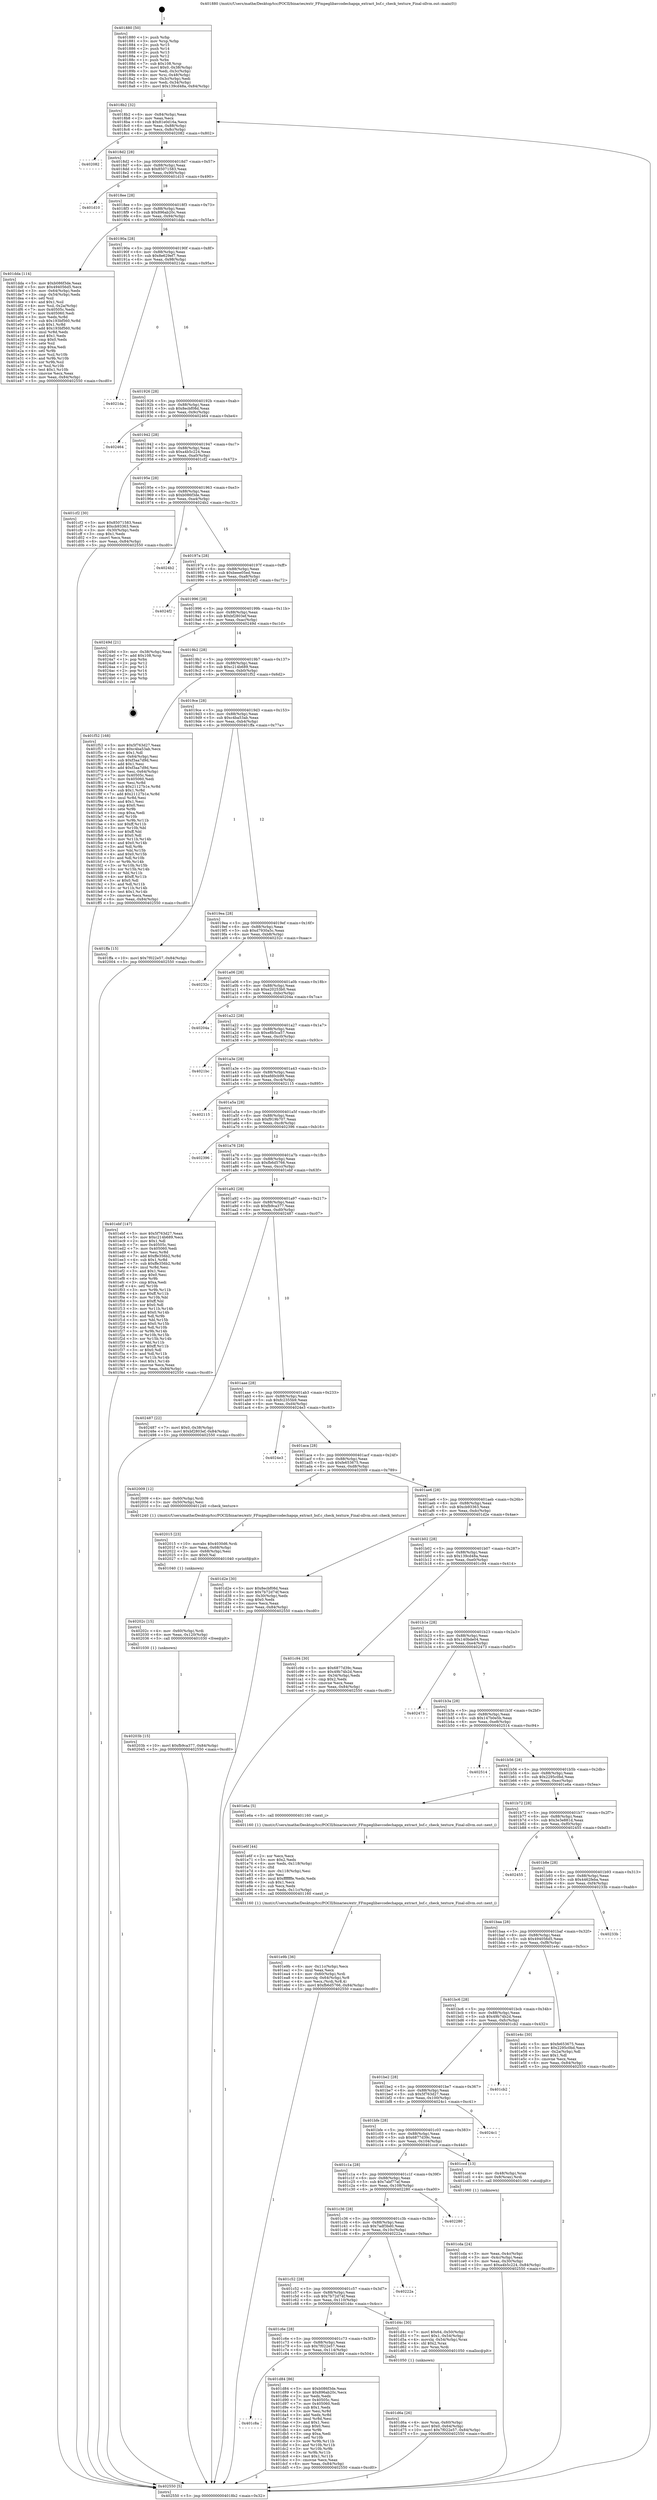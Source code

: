 digraph "0x401880" {
  label = "0x401880 (/mnt/c/Users/mathe/Desktop/tcc/POCII/binaries/extr_FFmpeglibavcodechapqa_extract_bsf.c_check_texture_Final-ollvm.out::main(0))"
  labelloc = "t"
  node[shape=record]

  Entry [label="",width=0.3,height=0.3,shape=circle,fillcolor=black,style=filled]
  "0x4018b2" [label="{
     0x4018b2 [32]\l
     | [instrs]\l
     &nbsp;&nbsp;0x4018b2 \<+6\>: mov -0x84(%rbp),%eax\l
     &nbsp;&nbsp;0x4018b8 \<+2\>: mov %eax,%ecx\l
     &nbsp;&nbsp;0x4018ba \<+6\>: sub $0x81e0d16a,%ecx\l
     &nbsp;&nbsp;0x4018c0 \<+6\>: mov %eax,-0x88(%rbp)\l
     &nbsp;&nbsp;0x4018c6 \<+6\>: mov %ecx,-0x8c(%rbp)\l
     &nbsp;&nbsp;0x4018cc \<+6\>: je 0000000000402082 \<main+0x802\>\l
  }"]
  "0x402082" [label="{
     0x402082\l
  }", style=dashed]
  "0x4018d2" [label="{
     0x4018d2 [28]\l
     | [instrs]\l
     &nbsp;&nbsp;0x4018d2 \<+5\>: jmp 00000000004018d7 \<main+0x57\>\l
     &nbsp;&nbsp;0x4018d7 \<+6\>: mov -0x88(%rbp),%eax\l
     &nbsp;&nbsp;0x4018dd \<+5\>: sub $0x85071583,%eax\l
     &nbsp;&nbsp;0x4018e2 \<+6\>: mov %eax,-0x90(%rbp)\l
     &nbsp;&nbsp;0x4018e8 \<+6\>: je 0000000000401d10 \<main+0x490\>\l
  }"]
  Exit [label="",width=0.3,height=0.3,shape=circle,fillcolor=black,style=filled,peripheries=2]
  "0x401d10" [label="{
     0x401d10\l
  }", style=dashed]
  "0x4018ee" [label="{
     0x4018ee [28]\l
     | [instrs]\l
     &nbsp;&nbsp;0x4018ee \<+5\>: jmp 00000000004018f3 \<main+0x73\>\l
     &nbsp;&nbsp;0x4018f3 \<+6\>: mov -0x88(%rbp),%eax\l
     &nbsp;&nbsp;0x4018f9 \<+5\>: sub $0x896ab20c,%eax\l
     &nbsp;&nbsp;0x4018fe \<+6\>: mov %eax,-0x94(%rbp)\l
     &nbsp;&nbsp;0x401904 \<+6\>: je 0000000000401dda \<main+0x55a\>\l
  }"]
  "0x40203b" [label="{
     0x40203b [15]\l
     | [instrs]\l
     &nbsp;&nbsp;0x40203b \<+10\>: movl $0xfb9ca377,-0x84(%rbp)\l
     &nbsp;&nbsp;0x402045 \<+5\>: jmp 0000000000402550 \<main+0xcd0\>\l
  }"]
  "0x401dda" [label="{
     0x401dda [114]\l
     | [instrs]\l
     &nbsp;&nbsp;0x401dda \<+5\>: mov $0xb086f3de,%eax\l
     &nbsp;&nbsp;0x401ddf \<+5\>: mov $0x494056d5,%ecx\l
     &nbsp;&nbsp;0x401de4 \<+3\>: mov -0x64(%rbp),%edx\l
     &nbsp;&nbsp;0x401de7 \<+3\>: cmp -0x54(%rbp),%edx\l
     &nbsp;&nbsp;0x401dea \<+4\>: setl %sil\l
     &nbsp;&nbsp;0x401dee \<+4\>: and $0x1,%sil\l
     &nbsp;&nbsp;0x401df2 \<+4\>: mov %sil,-0x2a(%rbp)\l
     &nbsp;&nbsp;0x401df6 \<+7\>: mov 0x40505c,%edx\l
     &nbsp;&nbsp;0x401dfd \<+7\>: mov 0x405060,%edi\l
     &nbsp;&nbsp;0x401e04 \<+3\>: mov %edx,%r8d\l
     &nbsp;&nbsp;0x401e07 \<+7\>: sub $0x193bf560,%r8d\l
     &nbsp;&nbsp;0x401e0e \<+4\>: sub $0x1,%r8d\l
     &nbsp;&nbsp;0x401e12 \<+7\>: add $0x193bf560,%r8d\l
     &nbsp;&nbsp;0x401e19 \<+4\>: imul %r8d,%edx\l
     &nbsp;&nbsp;0x401e1d \<+3\>: and $0x1,%edx\l
     &nbsp;&nbsp;0x401e20 \<+3\>: cmp $0x0,%edx\l
     &nbsp;&nbsp;0x401e23 \<+4\>: sete %sil\l
     &nbsp;&nbsp;0x401e27 \<+3\>: cmp $0xa,%edi\l
     &nbsp;&nbsp;0x401e2a \<+4\>: setl %r9b\l
     &nbsp;&nbsp;0x401e2e \<+3\>: mov %sil,%r10b\l
     &nbsp;&nbsp;0x401e31 \<+3\>: and %r9b,%r10b\l
     &nbsp;&nbsp;0x401e34 \<+3\>: xor %r9b,%sil\l
     &nbsp;&nbsp;0x401e37 \<+3\>: or %sil,%r10b\l
     &nbsp;&nbsp;0x401e3a \<+4\>: test $0x1,%r10b\l
     &nbsp;&nbsp;0x401e3e \<+3\>: cmovne %ecx,%eax\l
     &nbsp;&nbsp;0x401e41 \<+6\>: mov %eax,-0x84(%rbp)\l
     &nbsp;&nbsp;0x401e47 \<+5\>: jmp 0000000000402550 \<main+0xcd0\>\l
  }"]
  "0x40190a" [label="{
     0x40190a [28]\l
     | [instrs]\l
     &nbsp;&nbsp;0x40190a \<+5\>: jmp 000000000040190f \<main+0x8f\>\l
     &nbsp;&nbsp;0x40190f \<+6\>: mov -0x88(%rbp),%eax\l
     &nbsp;&nbsp;0x401915 \<+5\>: sub $0x8e629ef7,%eax\l
     &nbsp;&nbsp;0x40191a \<+6\>: mov %eax,-0x98(%rbp)\l
     &nbsp;&nbsp;0x401920 \<+6\>: je 00000000004021da \<main+0x95a\>\l
  }"]
  "0x40202c" [label="{
     0x40202c [15]\l
     | [instrs]\l
     &nbsp;&nbsp;0x40202c \<+4\>: mov -0x60(%rbp),%rdi\l
     &nbsp;&nbsp;0x402030 \<+6\>: mov %eax,-0x120(%rbp)\l
     &nbsp;&nbsp;0x402036 \<+5\>: call 0000000000401030 \<free@plt\>\l
     | [calls]\l
     &nbsp;&nbsp;0x401030 \{1\} (unknown)\l
  }"]
  "0x4021da" [label="{
     0x4021da\l
  }", style=dashed]
  "0x401926" [label="{
     0x401926 [28]\l
     | [instrs]\l
     &nbsp;&nbsp;0x401926 \<+5\>: jmp 000000000040192b \<main+0xab\>\l
     &nbsp;&nbsp;0x40192b \<+6\>: mov -0x88(%rbp),%eax\l
     &nbsp;&nbsp;0x401931 \<+5\>: sub $0x8ecbf08d,%eax\l
     &nbsp;&nbsp;0x401936 \<+6\>: mov %eax,-0x9c(%rbp)\l
     &nbsp;&nbsp;0x40193c \<+6\>: je 0000000000402464 \<main+0xbe4\>\l
  }"]
  "0x402015" [label="{
     0x402015 [23]\l
     | [instrs]\l
     &nbsp;&nbsp;0x402015 \<+10\>: movabs $0x4030d6,%rdi\l
     &nbsp;&nbsp;0x40201f \<+3\>: mov %eax,-0x68(%rbp)\l
     &nbsp;&nbsp;0x402022 \<+3\>: mov -0x68(%rbp),%esi\l
     &nbsp;&nbsp;0x402025 \<+2\>: mov $0x0,%al\l
     &nbsp;&nbsp;0x402027 \<+5\>: call 0000000000401040 \<printf@plt\>\l
     | [calls]\l
     &nbsp;&nbsp;0x401040 \{1\} (unknown)\l
  }"]
  "0x402464" [label="{
     0x402464\l
  }", style=dashed]
  "0x401942" [label="{
     0x401942 [28]\l
     | [instrs]\l
     &nbsp;&nbsp;0x401942 \<+5\>: jmp 0000000000401947 \<main+0xc7\>\l
     &nbsp;&nbsp;0x401947 \<+6\>: mov -0x88(%rbp),%eax\l
     &nbsp;&nbsp;0x40194d \<+5\>: sub $0xa4b5c224,%eax\l
     &nbsp;&nbsp;0x401952 \<+6\>: mov %eax,-0xa0(%rbp)\l
     &nbsp;&nbsp;0x401958 \<+6\>: je 0000000000401cf2 \<main+0x472\>\l
  }"]
  "0x401e9b" [label="{
     0x401e9b [36]\l
     | [instrs]\l
     &nbsp;&nbsp;0x401e9b \<+6\>: mov -0x11c(%rbp),%ecx\l
     &nbsp;&nbsp;0x401ea1 \<+3\>: imul %eax,%ecx\l
     &nbsp;&nbsp;0x401ea4 \<+4\>: mov -0x60(%rbp),%rdi\l
     &nbsp;&nbsp;0x401ea8 \<+4\>: movslq -0x64(%rbp),%r8\l
     &nbsp;&nbsp;0x401eac \<+4\>: mov %ecx,(%rdi,%r8,4)\l
     &nbsp;&nbsp;0x401eb0 \<+10\>: movl $0xfb6d5766,-0x84(%rbp)\l
     &nbsp;&nbsp;0x401eba \<+5\>: jmp 0000000000402550 \<main+0xcd0\>\l
  }"]
  "0x401cf2" [label="{
     0x401cf2 [30]\l
     | [instrs]\l
     &nbsp;&nbsp;0x401cf2 \<+5\>: mov $0x85071583,%eax\l
     &nbsp;&nbsp;0x401cf7 \<+5\>: mov $0xcb93363,%ecx\l
     &nbsp;&nbsp;0x401cfc \<+3\>: mov -0x30(%rbp),%edx\l
     &nbsp;&nbsp;0x401cff \<+3\>: cmp $0x1,%edx\l
     &nbsp;&nbsp;0x401d02 \<+3\>: cmovl %ecx,%eax\l
     &nbsp;&nbsp;0x401d05 \<+6\>: mov %eax,-0x84(%rbp)\l
     &nbsp;&nbsp;0x401d0b \<+5\>: jmp 0000000000402550 \<main+0xcd0\>\l
  }"]
  "0x40195e" [label="{
     0x40195e [28]\l
     | [instrs]\l
     &nbsp;&nbsp;0x40195e \<+5\>: jmp 0000000000401963 \<main+0xe3\>\l
     &nbsp;&nbsp;0x401963 \<+6\>: mov -0x88(%rbp),%eax\l
     &nbsp;&nbsp;0x401969 \<+5\>: sub $0xb086f3de,%eax\l
     &nbsp;&nbsp;0x40196e \<+6\>: mov %eax,-0xa4(%rbp)\l
     &nbsp;&nbsp;0x401974 \<+6\>: je 00000000004024b2 \<main+0xc32\>\l
  }"]
  "0x401e6f" [label="{
     0x401e6f [44]\l
     | [instrs]\l
     &nbsp;&nbsp;0x401e6f \<+2\>: xor %ecx,%ecx\l
     &nbsp;&nbsp;0x401e71 \<+5\>: mov $0x2,%edx\l
     &nbsp;&nbsp;0x401e76 \<+6\>: mov %edx,-0x118(%rbp)\l
     &nbsp;&nbsp;0x401e7c \<+1\>: cltd\l
     &nbsp;&nbsp;0x401e7d \<+6\>: mov -0x118(%rbp),%esi\l
     &nbsp;&nbsp;0x401e83 \<+2\>: idiv %esi\l
     &nbsp;&nbsp;0x401e85 \<+6\>: imul $0xfffffffe,%edx,%edx\l
     &nbsp;&nbsp;0x401e8b \<+3\>: sub $0x1,%ecx\l
     &nbsp;&nbsp;0x401e8e \<+2\>: sub %ecx,%edx\l
     &nbsp;&nbsp;0x401e90 \<+6\>: mov %edx,-0x11c(%rbp)\l
     &nbsp;&nbsp;0x401e96 \<+5\>: call 0000000000401160 \<next_i\>\l
     | [calls]\l
     &nbsp;&nbsp;0x401160 \{1\} (/mnt/c/Users/mathe/Desktop/tcc/POCII/binaries/extr_FFmpeglibavcodechapqa_extract_bsf.c_check_texture_Final-ollvm.out::next_i)\l
  }"]
  "0x4024b2" [label="{
     0x4024b2\l
  }", style=dashed]
  "0x40197a" [label="{
     0x40197a [28]\l
     | [instrs]\l
     &nbsp;&nbsp;0x40197a \<+5\>: jmp 000000000040197f \<main+0xff\>\l
     &nbsp;&nbsp;0x40197f \<+6\>: mov -0x88(%rbp),%eax\l
     &nbsp;&nbsp;0x401985 \<+5\>: sub $0xbeee05ed,%eax\l
     &nbsp;&nbsp;0x40198a \<+6\>: mov %eax,-0xa8(%rbp)\l
     &nbsp;&nbsp;0x401990 \<+6\>: je 00000000004024f2 \<main+0xc72\>\l
  }"]
  "0x401c8a" [label="{
     0x401c8a\l
  }", style=dashed]
  "0x4024f2" [label="{
     0x4024f2\l
  }", style=dashed]
  "0x401996" [label="{
     0x401996 [28]\l
     | [instrs]\l
     &nbsp;&nbsp;0x401996 \<+5\>: jmp 000000000040199b \<main+0x11b\>\l
     &nbsp;&nbsp;0x40199b \<+6\>: mov -0x88(%rbp),%eax\l
     &nbsp;&nbsp;0x4019a1 \<+5\>: sub $0xbf2803ef,%eax\l
     &nbsp;&nbsp;0x4019a6 \<+6\>: mov %eax,-0xac(%rbp)\l
     &nbsp;&nbsp;0x4019ac \<+6\>: je 000000000040249d \<main+0xc1d\>\l
  }"]
  "0x401d84" [label="{
     0x401d84 [86]\l
     | [instrs]\l
     &nbsp;&nbsp;0x401d84 \<+5\>: mov $0xb086f3de,%eax\l
     &nbsp;&nbsp;0x401d89 \<+5\>: mov $0x896ab20c,%ecx\l
     &nbsp;&nbsp;0x401d8e \<+2\>: xor %edx,%edx\l
     &nbsp;&nbsp;0x401d90 \<+7\>: mov 0x40505c,%esi\l
     &nbsp;&nbsp;0x401d97 \<+7\>: mov 0x405060,%edi\l
     &nbsp;&nbsp;0x401d9e \<+3\>: sub $0x1,%edx\l
     &nbsp;&nbsp;0x401da1 \<+3\>: mov %esi,%r8d\l
     &nbsp;&nbsp;0x401da4 \<+3\>: add %edx,%r8d\l
     &nbsp;&nbsp;0x401da7 \<+4\>: imul %r8d,%esi\l
     &nbsp;&nbsp;0x401dab \<+3\>: and $0x1,%esi\l
     &nbsp;&nbsp;0x401dae \<+3\>: cmp $0x0,%esi\l
     &nbsp;&nbsp;0x401db1 \<+4\>: sete %r9b\l
     &nbsp;&nbsp;0x401db5 \<+3\>: cmp $0xa,%edi\l
     &nbsp;&nbsp;0x401db8 \<+4\>: setl %r10b\l
     &nbsp;&nbsp;0x401dbc \<+3\>: mov %r9b,%r11b\l
     &nbsp;&nbsp;0x401dbf \<+3\>: and %r10b,%r11b\l
     &nbsp;&nbsp;0x401dc2 \<+3\>: xor %r10b,%r9b\l
     &nbsp;&nbsp;0x401dc5 \<+3\>: or %r9b,%r11b\l
     &nbsp;&nbsp;0x401dc8 \<+4\>: test $0x1,%r11b\l
     &nbsp;&nbsp;0x401dcc \<+3\>: cmovne %ecx,%eax\l
     &nbsp;&nbsp;0x401dcf \<+6\>: mov %eax,-0x84(%rbp)\l
     &nbsp;&nbsp;0x401dd5 \<+5\>: jmp 0000000000402550 \<main+0xcd0\>\l
  }"]
  "0x40249d" [label="{
     0x40249d [21]\l
     | [instrs]\l
     &nbsp;&nbsp;0x40249d \<+3\>: mov -0x38(%rbp),%eax\l
     &nbsp;&nbsp;0x4024a0 \<+7\>: add $0x108,%rsp\l
     &nbsp;&nbsp;0x4024a7 \<+1\>: pop %rbx\l
     &nbsp;&nbsp;0x4024a8 \<+2\>: pop %r12\l
     &nbsp;&nbsp;0x4024aa \<+2\>: pop %r13\l
     &nbsp;&nbsp;0x4024ac \<+2\>: pop %r14\l
     &nbsp;&nbsp;0x4024ae \<+2\>: pop %r15\l
     &nbsp;&nbsp;0x4024b0 \<+1\>: pop %rbp\l
     &nbsp;&nbsp;0x4024b1 \<+1\>: ret\l
  }"]
  "0x4019b2" [label="{
     0x4019b2 [28]\l
     | [instrs]\l
     &nbsp;&nbsp;0x4019b2 \<+5\>: jmp 00000000004019b7 \<main+0x137\>\l
     &nbsp;&nbsp;0x4019b7 \<+6\>: mov -0x88(%rbp),%eax\l
     &nbsp;&nbsp;0x4019bd \<+5\>: sub $0xc214b689,%eax\l
     &nbsp;&nbsp;0x4019c2 \<+6\>: mov %eax,-0xb0(%rbp)\l
     &nbsp;&nbsp;0x4019c8 \<+6\>: je 0000000000401f52 \<main+0x6d2\>\l
  }"]
  "0x401d6a" [label="{
     0x401d6a [26]\l
     | [instrs]\l
     &nbsp;&nbsp;0x401d6a \<+4\>: mov %rax,-0x60(%rbp)\l
     &nbsp;&nbsp;0x401d6e \<+7\>: movl $0x0,-0x64(%rbp)\l
     &nbsp;&nbsp;0x401d75 \<+10\>: movl $0x7f022e57,-0x84(%rbp)\l
     &nbsp;&nbsp;0x401d7f \<+5\>: jmp 0000000000402550 \<main+0xcd0\>\l
  }"]
  "0x401f52" [label="{
     0x401f52 [168]\l
     | [instrs]\l
     &nbsp;&nbsp;0x401f52 \<+5\>: mov $0x5f763d27,%eax\l
     &nbsp;&nbsp;0x401f57 \<+5\>: mov $0xc4ba53ab,%ecx\l
     &nbsp;&nbsp;0x401f5c \<+2\>: mov $0x1,%dl\l
     &nbsp;&nbsp;0x401f5e \<+3\>: mov -0x64(%rbp),%esi\l
     &nbsp;&nbsp;0x401f61 \<+6\>: sub $0xf3aa7d9d,%esi\l
     &nbsp;&nbsp;0x401f67 \<+3\>: add $0x1,%esi\l
     &nbsp;&nbsp;0x401f6a \<+6\>: add $0xf3aa7d9d,%esi\l
     &nbsp;&nbsp;0x401f70 \<+3\>: mov %esi,-0x64(%rbp)\l
     &nbsp;&nbsp;0x401f73 \<+7\>: mov 0x40505c,%esi\l
     &nbsp;&nbsp;0x401f7a \<+7\>: mov 0x405060,%edi\l
     &nbsp;&nbsp;0x401f81 \<+3\>: mov %esi,%r8d\l
     &nbsp;&nbsp;0x401f84 \<+7\>: sub $0x21127b1e,%r8d\l
     &nbsp;&nbsp;0x401f8b \<+4\>: sub $0x1,%r8d\l
     &nbsp;&nbsp;0x401f8f \<+7\>: add $0x21127b1e,%r8d\l
     &nbsp;&nbsp;0x401f96 \<+4\>: imul %r8d,%esi\l
     &nbsp;&nbsp;0x401f9a \<+3\>: and $0x1,%esi\l
     &nbsp;&nbsp;0x401f9d \<+3\>: cmp $0x0,%esi\l
     &nbsp;&nbsp;0x401fa0 \<+4\>: sete %r9b\l
     &nbsp;&nbsp;0x401fa4 \<+3\>: cmp $0xa,%edi\l
     &nbsp;&nbsp;0x401fa7 \<+4\>: setl %r10b\l
     &nbsp;&nbsp;0x401fab \<+3\>: mov %r9b,%r11b\l
     &nbsp;&nbsp;0x401fae \<+4\>: xor $0xff,%r11b\l
     &nbsp;&nbsp;0x401fb2 \<+3\>: mov %r10b,%bl\l
     &nbsp;&nbsp;0x401fb5 \<+3\>: xor $0xff,%bl\l
     &nbsp;&nbsp;0x401fb8 \<+3\>: xor $0x0,%dl\l
     &nbsp;&nbsp;0x401fbb \<+3\>: mov %r11b,%r14b\l
     &nbsp;&nbsp;0x401fbe \<+4\>: and $0x0,%r14b\l
     &nbsp;&nbsp;0x401fc2 \<+3\>: and %dl,%r9b\l
     &nbsp;&nbsp;0x401fc5 \<+3\>: mov %bl,%r15b\l
     &nbsp;&nbsp;0x401fc8 \<+4\>: and $0x0,%r15b\l
     &nbsp;&nbsp;0x401fcc \<+3\>: and %dl,%r10b\l
     &nbsp;&nbsp;0x401fcf \<+3\>: or %r9b,%r14b\l
     &nbsp;&nbsp;0x401fd2 \<+3\>: or %r10b,%r15b\l
     &nbsp;&nbsp;0x401fd5 \<+3\>: xor %r15b,%r14b\l
     &nbsp;&nbsp;0x401fd8 \<+3\>: or %bl,%r11b\l
     &nbsp;&nbsp;0x401fdb \<+4\>: xor $0xff,%r11b\l
     &nbsp;&nbsp;0x401fdf \<+3\>: or $0x0,%dl\l
     &nbsp;&nbsp;0x401fe2 \<+3\>: and %dl,%r11b\l
     &nbsp;&nbsp;0x401fe5 \<+3\>: or %r11b,%r14b\l
     &nbsp;&nbsp;0x401fe8 \<+4\>: test $0x1,%r14b\l
     &nbsp;&nbsp;0x401fec \<+3\>: cmovne %ecx,%eax\l
     &nbsp;&nbsp;0x401fef \<+6\>: mov %eax,-0x84(%rbp)\l
     &nbsp;&nbsp;0x401ff5 \<+5\>: jmp 0000000000402550 \<main+0xcd0\>\l
  }"]
  "0x4019ce" [label="{
     0x4019ce [28]\l
     | [instrs]\l
     &nbsp;&nbsp;0x4019ce \<+5\>: jmp 00000000004019d3 \<main+0x153\>\l
     &nbsp;&nbsp;0x4019d3 \<+6\>: mov -0x88(%rbp),%eax\l
     &nbsp;&nbsp;0x4019d9 \<+5\>: sub $0xc4ba53ab,%eax\l
     &nbsp;&nbsp;0x4019de \<+6\>: mov %eax,-0xb4(%rbp)\l
     &nbsp;&nbsp;0x4019e4 \<+6\>: je 0000000000401ffa \<main+0x77a\>\l
  }"]
  "0x401c6e" [label="{
     0x401c6e [28]\l
     | [instrs]\l
     &nbsp;&nbsp;0x401c6e \<+5\>: jmp 0000000000401c73 \<main+0x3f3\>\l
     &nbsp;&nbsp;0x401c73 \<+6\>: mov -0x88(%rbp),%eax\l
     &nbsp;&nbsp;0x401c79 \<+5\>: sub $0x7f022e57,%eax\l
     &nbsp;&nbsp;0x401c7e \<+6\>: mov %eax,-0x114(%rbp)\l
     &nbsp;&nbsp;0x401c84 \<+6\>: je 0000000000401d84 \<main+0x504\>\l
  }"]
  "0x401ffa" [label="{
     0x401ffa [15]\l
     | [instrs]\l
     &nbsp;&nbsp;0x401ffa \<+10\>: movl $0x7f022e57,-0x84(%rbp)\l
     &nbsp;&nbsp;0x402004 \<+5\>: jmp 0000000000402550 \<main+0xcd0\>\l
  }"]
  "0x4019ea" [label="{
     0x4019ea [28]\l
     | [instrs]\l
     &nbsp;&nbsp;0x4019ea \<+5\>: jmp 00000000004019ef \<main+0x16f\>\l
     &nbsp;&nbsp;0x4019ef \<+6\>: mov -0x88(%rbp),%eax\l
     &nbsp;&nbsp;0x4019f5 \<+5\>: sub $0xd7930a5c,%eax\l
     &nbsp;&nbsp;0x4019fa \<+6\>: mov %eax,-0xb8(%rbp)\l
     &nbsp;&nbsp;0x401a00 \<+6\>: je 000000000040232c \<main+0xaac\>\l
  }"]
  "0x401d4c" [label="{
     0x401d4c [30]\l
     | [instrs]\l
     &nbsp;&nbsp;0x401d4c \<+7\>: movl $0x64,-0x50(%rbp)\l
     &nbsp;&nbsp;0x401d53 \<+7\>: movl $0x1,-0x54(%rbp)\l
     &nbsp;&nbsp;0x401d5a \<+4\>: movslq -0x54(%rbp),%rax\l
     &nbsp;&nbsp;0x401d5e \<+4\>: shl $0x2,%rax\l
     &nbsp;&nbsp;0x401d62 \<+3\>: mov %rax,%rdi\l
     &nbsp;&nbsp;0x401d65 \<+5\>: call 0000000000401050 \<malloc@plt\>\l
     | [calls]\l
     &nbsp;&nbsp;0x401050 \{1\} (unknown)\l
  }"]
  "0x40232c" [label="{
     0x40232c\l
  }", style=dashed]
  "0x401a06" [label="{
     0x401a06 [28]\l
     | [instrs]\l
     &nbsp;&nbsp;0x401a06 \<+5\>: jmp 0000000000401a0b \<main+0x18b\>\l
     &nbsp;&nbsp;0x401a0b \<+6\>: mov -0x88(%rbp),%eax\l
     &nbsp;&nbsp;0x401a11 \<+5\>: sub $0xe20253b0,%eax\l
     &nbsp;&nbsp;0x401a16 \<+6\>: mov %eax,-0xbc(%rbp)\l
     &nbsp;&nbsp;0x401a1c \<+6\>: je 000000000040204a \<main+0x7ca\>\l
  }"]
  "0x401c52" [label="{
     0x401c52 [28]\l
     | [instrs]\l
     &nbsp;&nbsp;0x401c52 \<+5\>: jmp 0000000000401c57 \<main+0x3d7\>\l
     &nbsp;&nbsp;0x401c57 \<+6\>: mov -0x88(%rbp),%eax\l
     &nbsp;&nbsp;0x401c5d \<+5\>: sub $0x7b72d74f,%eax\l
     &nbsp;&nbsp;0x401c62 \<+6\>: mov %eax,-0x110(%rbp)\l
     &nbsp;&nbsp;0x401c68 \<+6\>: je 0000000000401d4c \<main+0x4cc\>\l
  }"]
  "0x40204a" [label="{
     0x40204a\l
  }", style=dashed]
  "0x401a22" [label="{
     0x401a22 [28]\l
     | [instrs]\l
     &nbsp;&nbsp;0x401a22 \<+5\>: jmp 0000000000401a27 \<main+0x1a7\>\l
     &nbsp;&nbsp;0x401a27 \<+6\>: mov -0x88(%rbp),%eax\l
     &nbsp;&nbsp;0x401a2d \<+5\>: sub $0xe8b5ca57,%eax\l
     &nbsp;&nbsp;0x401a32 \<+6\>: mov %eax,-0xc0(%rbp)\l
     &nbsp;&nbsp;0x401a38 \<+6\>: je 00000000004021bc \<main+0x93c\>\l
  }"]
  "0x40222a" [label="{
     0x40222a\l
  }", style=dashed]
  "0x4021bc" [label="{
     0x4021bc\l
  }", style=dashed]
  "0x401a3e" [label="{
     0x401a3e [28]\l
     | [instrs]\l
     &nbsp;&nbsp;0x401a3e \<+5\>: jmp 0000000000401a43 \<main+0x1c3\>\l
     &nbsp;&nbsp;0x401a43 \<+6\>: mov -0x88(%rbp),%eax\l
     &nbsp;&nbsp;0x401a49 \<+5\>: sub $0xefd0cb99,%eax\l
     &nbsp;&nbsp;0x401a4e \<+6\>: mov %eax,-0xc4(%rbp)\l
     &nbsp;&nbsp;0x401a54 \<+6\>: je 0000000000402115 \<main+0x895\>\l
  }"]
  "0x401c36" [label="{
     0x401c36 [28]\l
     | [instrs]\l
     &nbsp;&nbsp;0x401c36 \<+5\>: jmp 0000000000401c3b \<main+0x3bb\>\l
     &nbsp;&nbsp;0x401c3b \<+6\>: mov -0x88(%rbp),%eax\l
     &nbsp;&nbsp;0x401c41 \<+5\>: sub $0x7adf3bd0,%eax\l
     &nbsp;&nbsp;0x401c46 \<+6\>: mov %eax,-0x10c(%rbp)\l
     &nbsp;&nbsp;0x401c4c \<+6\>: je 000000000040222a \<main+0x9aa\>\l
  }"]
  "0x402115" [label="{
     0x402115\l
  }", style=dashed]
  "0x401a5a" [label="{
     0x401a5a [28]\l
     | [instrs]\l
     &nbsp;&nbsp;0x401a5a \<+5\>: jmp 0000000000401a5f \<main+0x1df\>\l
     &nbsp;&nbsp;0x401a5f \<+6\>: mov -0x88(%rbp),%eax\l
     &nbsp;&nbsp;0x401a65 \<+5\>: sub $0xf919b707,%eax\l
     &nbsp;&nbsp;0x401a6a \<+6\>: mov %eax,-0xc8(%rbp)\l
     &nbsp;&nbsp;0x401a70 \<+6\>: je 0000000000402396 \<main+0xb16\>\l
  }"]
  "0x402280" [label="{
     0x402280\l
  }", style=dashed]
  "0x402396" [label="{
     0x402396\l
  }", style=dashed]
  "0x401a76" [label="{
     0x401a76 [28]\l
     | [instrs]\l
     &nbsp;&nbsp;0x401a76 \<+5\>: jmp 0000000000401a7b \<main+0x1fb\>\l
     &nbsp;&nbsp;0x401a7b \<+6\>: mov -0x88(%rbp),%eax\l
     &nbsp;&nbsp;0x401a81 \<+5\>: sub $0xfb6d5766,%eax\l
     &nbsp;&nbsp;0x401a86 \<+6\>: mov %eax,-0xcc(%rbp)\l
     &nbsp;&nbsp;0x401a8c \<+6\>: je 0000000000401ebf \<main+0x63f\>\l
  }"]
  "0x401cda" [label="{
     0x401cda [24]\l
     | [instrs]\l
     &nbsp;&nbsp;0x401cda \<+3\>: mov %eax,-0x4c(%rbp)\l
     &nbsp;&nbsp;0x401cdd \<+3\>: mov -0x4c(%rbp),%eax\l
     &nbsp;&nbsp;0x401ce0 \<+3\>: mov %eax,-0x30(%rbp)\l
     &nbsp;&nbsp;0x401ce3 \<+10\>: movl $0xa4b5c224,-0x84(%rbp)\l
     &nbsp;&nbsp;0x401ced \<+5\>: jmp 0000000000402550 \<main+0xcd0\>\l
  }"]
  "0x401ebf" [label="{
     0x401ebf [147]\l
     | [instrs]\l
     &nbsp;&nbsp;0x401ebf \<+5\>: mov $0x5f763d27,%eax\l
     &nbsp;&nbsp;0x401ec4 \<+5\>: mov $0xc214b689,%ecx\l
     &nbsp;&nbsp;0x401ec9 \<+2\>: mov $0x1,%dl\l
     &nbsp;&nbsp;0x401ecb \<+7\>: mov 0x40505c,%esi\l
     &nbsp;&nbsp;0x401ed2 \<+7\>: mov 0x405060,%edi\l
     &nbsp;&nbsp;0x401ed9 \<+3\>: mov %esi,%r8d\l
     &nbsp;&nbsp;0x401edc \<+7\>: add $0xffe356b2,%r8d\l
     &nbsp;&nbsp;0x401ee3 \<+4\>: sub $0x1,%r8d\l
     &nbsp;&nbsp;0x401ee7 \<+7\>: sub $0xffe356b2,%r8d\l
     &nbsp;&nbsp;0x401eee \<+4\>: imul %r8d,%esi\l
     &nbsp;&nbsp;0x401ef2 \<+3\>: and $0x1,%esi\l
     &nbsp;&nbsp;0x401ef5 \<+3\>: cmp $0x0,%esi\l
     &nbsp;&nbsp;0x401ef8 \<+4\>: sete %r9b\l
     &nbsp;&nbsp;0x401efc \<+3\>: cmp $0xa,%edi\l
     &nbsp;&nbsp;0x401eff \<+4\>: setl %r10b\l
     &nbsp;&nbsp;0x401f03 \<+3\>: mov %r9b,%r11b\l
     &nbsp;&nbsp;0x401f06 \<+4\>: xor $0xff,%r11b\l
     &nbsp;&nbsp;0x401f0a \<+3\>: mov %r10b,%bl\l
     &nbsp;&nbsp;0x401f0d \<+3\>: xor $0xff,%bl\l
     &nbsp;&nbsp;0x401f10 \<+3\>: xor $0x0,%dl\l
     &nbsp;&nbsp;0x401f13 \<+3\>: mov %r11b,%r14b\l
     &nbsp;&nbsp;0x401f16 \<+4\>: and $0x0,%r14b\l
     &nbsp;&nbsp;0x401f1a \<+3\>: and %dl,%r9b\l
     &nbsp;&nbsp;0x401f1d \<+3\>: mov %bl,%r15b\l
     &nbsp;&nbsp;0x401f20 \<+4\>: and $0x0,%r15b\l
     &nbsp;&nbsp;0x401f24 \<+3\>: and %dl,%r10b\l
     &nbsp;&nbsp;0x401f27 \<+3\>: or %r9b,%r14b\l
     &nbsp;&nbsp;0x401f2a \<+3\>: or %r10b,%r15b\l
     &nbsp;&nbsp;0x401f2d \<+3\>: xor %r15b,%r14b\l
     &nbsp;&nbsp;0x401f30 \<+3\>: or %bl,%r11b\l
     &nbsp;&nbsp;0x401f33 \<+4\>: xor $0xff,%r11b\l
     &nbsp;&nbsp;0x401f37 \<+3\>: or $0x0,%dl\l
     &nbsp;&nbsp;0x401f3a \<+3\>: and %dl,%r11b\l
     &nbsp;&nbsp;0x401f3d \<+3\>: or %r11b,%r14b\l
     &nbsp;&nbsp;0x401f40 \<+4\>: test $0x1,%r14b\l
     &nbsp;&nbsp;0x401f44 \<+3\>: cmovne %ecx,%eax\l
     &nbsp;&nbsp;0x401f47 \<+6\>: mov %eax,-0x84(%rbp)\l
     &nbsp;&nbsp;0x401f4d \<+5\>: jmp 0000000000402550 \<main+0xcd0\>\l
  }"]
  "0x401a92" [label="{
     0x401a92 [28]\l
     | [instrs]\l
     &nbsp;&nbsp;0x401a92 \<+5\>: jmp 0000000000401a97 \<main+0x217\>\l
     &nbsp;&nbsp;0x401a97 \<+6\>: mov -0x88(%rbp),%eax\l
     &nbsp;&nbsp;0x401a9d \<+5\>: sub $0xfb9ca377,%eax\l
     &nbsp;&nbsp;0x401aa2 \<+6\>: mov %eax,-0xd0(%rbp)\l
     &nbsp;&nbsp;0x401aa8 \<+6\>: je 0000000000402487 \<main+0xc07\>\l
  }"]
  "0x401c1a" [label="{
     0x401c1a [28]\l
     | [instrs]\l
     &nbsp;&nbsp;0x401c1a \<+5\>: jmp 0000000000401c1f \<main+0x39f\>\l
     &nbsp;&nbsp;0x401c1f \<+6\>: mov -0x88(%rbp),%eax\l
     &nbsp;&nbsp;0x401c25 \<+5\>: sub $0x7abf77af,%eax\l
     &nbsp;&nbsp;0x401c2a \<+6\>: mov %eax,-0x108(%rbp)\l
     &nbsp;&nbsp;0x401c30 \<+6\>: je 0000000000402280 \<main+0xa00\>\l
  }"]
  "0x402487" [label="{
     0x402487 [22]\l
     | [instrs]\l
     &nbsp;&nbsp;0x402487 \<+7\>: movl $0x0,-0x38(%rbp)\l
     &nbsp;&nbsp;0x40248e \<+10\>: movl $0xbf2803ef,-0x84(%rbp)\l
     &nbsp;&nbsp;0x402498 \<+5\>: jmp 0000000000402550 \<main+0xcd0\>\l
  }"]
  "0x401aae" [label="{
     0x401aae [28]\l
     | [instrs]\l
     &nbsp;&nbsp;0x401aae \<+5\>: jmp 0000000000401ab3 \<main+0x233\>\l
     &nbsp;&nbsp;0x401ab3 \<+6\>: mov -0x88(%rbp),%eax\l
     &nbsp;&nbsp;0x401ab9 \<+5\>: sub $0xfc2355b9,%eax\l
     &nbsp;&nbsp;0x401abe \<+6\>: mov %eax,-0xd4(%rbp)\l
     &nbsp;&nbsp;0x401ac4 \<+6\>: je 00000000004024e3 \<main+0xc63\>\l
  }"]
  "0x401ccd" [label="{
     0x401ccd [13]\l
     | [instrs]\l
     &nbsp;&nbsp;0x401ccd \<+4\>: mov -0x48(%rbp),%rax\l
     &nbsp;&nbsp;0x401cd1 \<+4\>: mov 0x8(%rax),%rdi\l
     &nbsp;&nbsp;0x401cd5 \<+5\>: call 0000000000401060 \<atoi@plt\>\l
     | [calls]\l
     &nbsp;&nbsp;0x401060 \{1\} (unknown)\l
  }"]
  "0x4024e3" [label="{
     0x4024e3\l
  }", style=dashed]
  "0x401aca" [label="{
     0x401aca [28]\l
     | [instrs]\l
     &nbsp;&nbsp;0x401aca \<+5\>: jmp 0000000000401acf \<main+0x24f\>\l
     &nbsp;&nbsp;0x401acf \<+6\>: mov -0x88(%rbp),%eax\l
     &nbsp;&nbsp;0x401ad5 \<+5\>: sub $0xfe653675,%eax\l
     &nbsp;&nbsp;0x401ada \<+6\>: mov %eax,-0xd8(%rbp)\l
     &nbsp;&nbsp;0x401ae0 \<+6\>: je 0000000000402009 \<main+0x789\>\l
  }"]
  "0x401bfe" [label="{
     0x401bfe [28]\l
     | [instrs]\l
     &nbsp;&nbsp;0x401bfe \<+5\>: jmp 0000000000401c03 \<main+0x383\>\l
     &nbsp;&nbsp;0x401c03 \<+6\>: mov -0x88(%rbp),%eax\l
     &nbsp;&nbsp;0x401c09 \<+5\>: sub $0x6877d39c,%eax\l
     &nbsp;&nbsp;0x401c0e \<+6\>: mov %eax,-0x104(%rbp)\l
     &nbsp;&nbsp;0x401c14 \<+6\>: je 0000000000401ccd \<main+0x44d\>\l
  }"]
  "0x402009" [label="{
     0x402009 [12]\l
     | [instrs]\l
     &nbsp;&nbsp;0x402009 \<+4\>: mov -0x60(%rbp),%rdi\l
     &nbsp;&nbsp;0x40200d \<+3\>: mov -0x50(%rbp),%esi\l
     &nbsp;&nbsp;0x402010 \<+5\>: call 0000000000401240 \<check_texture\>\l
     | [calls]\l
     &nbsp;&nbsp;0x401240 \{1\} (/mnt/c/Users/mathe/Desktop/tcc/POCII/binaries/extr_FFmpeglibavcodechapqa_extract_bsf.c_check_texture_Final-ollvm.out::check_texture)\l
  }"]
  "0x401ae6" [label="{
     0x401ae6 [28]\l
     | [instrs]\l
     &nbsp;&nbsp;0x401ae6 \<+5\>: jmp 0000000000401aeb \<main+0x26b\>\l
     &nbsp;&nbsp;0x401aeb \<+6\>: mov -0x88(%rbp),%eax\l
     &nbsp;&nbsp;0x401af1 \<+5\>: sub $0xcb93363,%eax\l
     &nbsp;&nbsp;0x401af6 \<+6\>: mov %eax,-0xdc(%rbp)\l
     &nbsp;&nbsp;0x401afc \<+6\>: je 0000000000401d2e \<main+0x4ae\>\l
  }"]
  "0x4024c1" [label="{
     0x4024c1\l
  }", style=dashed]
  "0x401d2e" [label="{
     0x401d2e [30]\l
     | [instrs]\l
     &nbsp;&nbsp;0x401d2e \<+5\>: mov $0x8ecbf08d,%eax\l
     &nbsp;&nbsp;0x401d33 \<+5\>: mov $0x7b72d74f,%ecx\l
     &nbsp;&nbsp;0x401d38 \<+3\>: mov -0x30(%rbp),%edx\l
     &nbsp;&nbsp;0x401d3b \<+3\>: cmp $0x0,%edx\l
     &nbsp;&nbsp;0x401d3e \<+3\>: cmove %ecx,%eax\l
     &nbsp;&nbsp;0x401d41 \<+6\>: mov %eax,-0x84(%rbp)\l
     &nbsp;&nbsp;0x401d47 \<+5\>: jmp 0000000000402550 \<main+0xcd0\>\l
  }"]
  "0x401b02" [label="{
     0x401b02 [28]\l
     | [instrs]\l
     &nbsp;&nbsp;0x401b02 \<+5\>: jmp 0000000000401b07 \<main+0x287\>\l
     &nbsp;&nbsp;0x401b07 \<+6\>: mov -0x88(%rbp),%eax\l
     &nbsp;&nbsp;0x401b0d \<+5\>: sub $0x139cd48a,%eax\l
     &nbsp;&nbsp;0x401b12 \<+6\>: mov %eax,-0xe0(%rbp)\l
     &nbsp;&nbsp;0x401b18 \<+6\>: je 0000000000401c94 \<main+0x414\>\l
  }"]
  "0x401be2" [label="{
     0x401be2 [28]\l
     | [instrs]\l
     &nbsp;&nbsp;0x401be2 \<+5\>: jmp 0000000000401be7 \<main+0x367\>\l
     &nbsp;&nbsp;0x401be7 \<+6\>: mov -0x88(%rbp),%eax\l
     &nbsp;&nbsp;0x401bed \<+5\>: sub $0x5f763d27,%eax\l
     &nbsp;&nbsp;0x401bf2 \<+6\>: mov %eax,-0x100(%rbp)\l
     &nbsp;&nbsp;0x401bf8 \<+6\>: je 00000000004024c1 \<main+0xc41\>\l
  }"]
  "0x401c94" [label="{
     0x401c94 [30]\l
     | [instrs]\l
     &nbsp;&nbsp;0x401c94 \<+5\>: mov $0x6877d39c,%eax\l
     &nbsp;&nbsp;0x401c99 \<+5\>: mov $0x49b74b2d,%ecx\l
     &nbsp;&nbsp;0x401c9e \<+3\>: mov -0x34(%rbp),%edx\l
     &nbsp;&nbsp;0x401ca1 \<+3\>: cmp $0x2,%edx\l
     &nbsp;&nbsp;0x401ca4 \<+3\>: cmovne %ecx,%eax\l
     &nbsp;&nbsp;0x401ca7 \<+6\>: mov %eax,-0x84(%rbp)\l
     &nbsp;&nbsp;0x401cad \<+5\>: jmp 0000000000402550 \<main+0xcd0\>\l
  }"]
  "0x401b1e" [label="{
     0x401b1e [28]\l
     | [instrs]\l
     &nbsp;&nbsp;0x401b1e \<+5\>: jmp 0000000000401b23 \<main+0x2a3\>\l
     &nbsp;&nbsp;0x401b23 \<+6\>: mov -0x88(%rbp),%eax\l
     &nbsp;&nbsp;0x401b29 \<+5\>: sub $0x140bde04,%eax\l
     &nbsp;&nbsp;0x401b2e \<+6\>: mov %eax,-0xe4(%rbp)\l
     &nbsp;&nbsp;0x401b34 \<+6\>: je 0000000000402473 \<main+0xbf3\>\l
  }"]
  "0x402550" [label="{
     0x402550 [5]\l
     | [instrs]\l
     &nbsp;&nbsp;0x402550 \<+5\>: jmp 00000000004018b2 \<main+0x32\>\l
  }"]
  "0x401880" [label="{
     0x401880 [50]\l
     | [instrs]\l
     &nbsp;&nbsp;0x401880 \<+1\>: push %rbp\l
     &nbsp;&nbsp;0x401881 \<+3\>: mov %rsp,%rbp\l
     &nbsp;&nbsp;0x401884 \<+2\>: push %r15\l
     &nbsp;&nbsp;0x401886 \<+2\>: push %r14\l
     &nbsp;&nbsp;0x401888 \<+2\>: push %r13\l
     &nbsp;&nbsp;0x40188a \<+2\>: push %r12\l
     &nbsp;&nbsp;0x40188c \<+1\>: push %rbx\l
     &nbsp;&nbsp;0x40188d \<+7\>: sub $0x108,%rsp\l
     &nbsp;&nbsp;0x401894 \<+7\>: movl $0x0,-0x38(%rbp)\l
     &nbsp;&nbsp;0x40189b \<+3\>: mov %edi,-0x3c(%rbp)\l
     &nbsp;&nbsp;0x40189e \<+4\>: mov %rsi,-0x48(%rbp)\l
     &nbsp;&nbsp;0x4018a2 \<+3\>: mov -0x3c(%rbp),%edi\l
     &nbsp;&nbsp;0x4018a5 \<+3\>: mov %edi,-0x34(%rbp)\l
     &nbsp;&nbsp;0x4018a8 \<+10\>: movl $0x139cd48a,-0x84(%rbp)\l
  }"]
  "0x401cb2" [label="{
     0x401cb2\l
  }", style=dashed]
  "0x402473" [label="{
     0x402473\l
  }", style=dashed]
  "0x401b3a" [label="{
     0x401b3a [28]\l
     | [instrs]\l
     &nbsp;&nbsp;0x401b3a \<+5\>: jmp 0000000000401b3f \<main+0x2bf\>\l
     &nbsp;&nbsp;0x401b3f \<+6\>: mov -0x88(%rbp),%eax\l
     &nbsp;&nbsp;0x401b45 \<+5\>: sub $0x147b0e5b,%eax\l
     &nbsp;&nbsp;0x401b4a \<+6\>: mov %eax,-0xe8(%rbp)\l
     &nbsp;&nbsp;0x401b50 \<+6\>: je 0000000000402514 \<main+0xc94\>\l
  }"]
  "0x401bc6" [label="{
     0x401bc6 [28]\l
     | [instrs]\l
     &nbsp;&nbsp;0x401bc6 \<+5\>: jmp 0000000000401bcb \<main+0x34b\>\l
     &nbsp;&nbsp;0x401bcb \<+6\>: mov -0x88(%rbp),%eax\l
     &nbsp;&nbsp;0x401bd1 \<+5\>: sub $0x49b74b2d,%eax\l
     &nbsp;&nbsp;0x401bd6 \<+6\>: mov %eax,-0xfc(%rbp)\l
     &nbsp;&nbsp;0x401bdc \<+6\>: je 0000000000401cb2 \<main+0x432\>\l
  }"]
  "0x402514" [label="{
     0x402514\l
  }", style=dashed]
  "0x401b56" [label="{
     0x401b56 [28]\l
     | [instrs]\l
     &nbsp;&nbsp;0x401b56 \<+5\>: jmp 0000000000401b5b \<main+0x2db\>\l
     &nbsp;&nbsp;0x401b5b \<+6\>: mov -0x88(%rbp),%eax\l
     &nbsp;&nbsp;0x401b61 \<+5\>: sub $0x2295c0bd,%eax\l
     &nbsp;&nbsp;0x401b66 \<+6\>: mov %eax,-0xec(%rbp)\l
     &nbsp;&nbsp;0x401b6c \<+6\>: je 0000000000401e6a \<main+0x5ea\>\l
  }"]
  "0x401e4c" [label="{
     0x401e4c [30]\l
     | [instrs]\l
     &nbsp;&nbsp;0x401e4c \<+5\>: mov $0xfe653675,%eax\l
     &nbsp;&nbsp;0x401e51 \<+5\>: mov $0x2295c0bd,%ecx\l
     &nbsp;&nbsp;0x401e56 \<+3\>: mov -0x2a(%rbp),%dl\l
     &nbsp;&nbsp;0x401e59 \<+3\>: test $0x1,%dl\l
     &nbsp;&nbsp;0x401e5c \<+3\>: cmovne %ecx,%eax\l
     &nbsp;&nbsp;0x401e5f \<+6\>: mov %eax,-0x84(%rbp)\l
     &nbsp;&nbsp;0x401e65 \<+5\>: jmp 0000000000402550 \<main+0xcd0\>\l
  }"]
  "0x401e6a" [label="{
     0x401e6a [5]\l
     | [instrs]\l
     &nbsp;&nbsp;0x401e6a \<+5\>: call 0000000000401160 \<next_i\>\l
     | [calls]\l
     &nbsp;&nbsp;0x401160 \{1\} (/mnt/c/Users/mathe/Desktop/tcc/POCII/binaries/extr_FFmpeglibavcodechapqa_extract_bsf.c_check_texture_Final-ollvm.out::next_i)\l
  }"]
  "0x401b72" [label="{
     0x401b72 [28]\l
     | [instrs]\l
     &nbsp;&nbsp;0x401b72 \<+5\>: jmp 0000000000401b77 \<main+0x2f7\>\l
     &nbsp;&nbsp;0x401b77 \<+6\>: mov -0x88(%rbp),%eax\l
     &nbsp;&nbsp;0x401b7d \<+5\>: sub $0x3e3e881d,%eax\l
     &nbsp;&nbsp;0x401b82 \<+6\>: mov %eax,-0xf0(%rbp)\l
     &nbsp;&nbsp;0x401b88 \<+6\>: je 0000000000402455 \<main+0xbd5\>\l
  }"]
  "0x401baa" [label="{
     0x401baa [28]\l
     | [instrs]\l
     &nbsp;&nbsp;0x401baa \<+5\>: jmp 0000000000401baf \<main+0x32f\>\l
     &nbsp;&nbsp;0x401baf \<+6\>: mov -0x88(%rbp),%eax\l
     &nbsp;&nbsp;0x401bb5 \<+5\>: sub $0x494056d5,%eax\l
     &nbsp;&nbsp;0x401bba \<+6\>: mov %eax,-0xf8(%rbp)\l
     &nbsp;&nbsp;0x401bc0 \<+6\>: je 0000000000401e4c \<main+0x5cc\>\l
  }"]
  "0x402455" [label="{
     0x402455\l
  }", style=dashed]
  "0x401b8e" [label="{
     0x401b8e [28]\l
     | [instrs]\l
     &nbsp;&nbsp;0x401b8e \<+5\>: jmp 0000000000401b93 \<main+0x313\>\l
     &nbsp;&nbsp;0x401b93 \<+6\>: mov -0x88(%rbp),%eax\l
     &nbsp;&nbsp;0x401b99 \<+5\>: sub $0x4462feba,%eax\l
     &nbsp;&nbsp;0x401b9e \<+6\>: mov %eax,-0xf4(%rbp)\l
     &nbsp;&nbsp;0x401ba4 \<+6\>: je 000000000040233b \<main+0xabb\>\l
  }"]
  "0x40233b" [label="{
     0x40233b\l
  }", style=dashed]
  Entry -> "0x401880" [label=" 1"]
  "0x4018b2" -> "0x402082" [label=" 0"]
  "0x4018b2" -> "0x4018d2" [label=" 18"]
  "0x40249d" -> Exit [label=" 1"]
  "0x4018d2" -> "0x401d10" [label=" 0"]
  "0x4018d2" -> "0x4018ee" [label=" 18"]
  "0x402487" -> "0x402550" [label=" 1"]
  "0x4018ee" -> "0x401dda" [label=" 2"]
  "0x4018ee" -> "0x40190a" [label=" 16"]
  "0x40203b" -> "0x402550" [label=" 1"]
  "0x40190a" -> "0x4021da" [label=" 0"]
  "0x40190a" -> "0x401926" [label=" 16"]
  "0x40202c" -> "0x40203b" [label=" 1"]
  "0x401926" -> "0x402464" [label=" 0"]
  "0x401926" -> "0x401942" [label=" 16"]
  "0x402015" -> "0x40202c" [label=" 1"]
  "0x401942" -> "0x401cf2" [label=" 1"]
  "0x401942" -> "0x40195e" [label=" 15"]
  "0x402009" -> "0x402015" [label=" 1"]
  "0x40195e" -> "0x4024b2" [label=" 0"]
  "0x40195e" -> "0x40197a" [label=" 15"]
  "0x401ffa" -> "0x402550" [label=" 1"]
  "0x40197a" -> "0x4024f2" [label=" 0"]
  "0x40197a" -> "0x401996" [label=" 15"]
  "0x401f52" -> "0x402550" [label=" 1"]
  "0x401996" -> "0x40249d" [label=" 1"]
  "0x401996" -> "0x4019b2" [label=" 14"]
  "0x401ebf" -> "0x402550" [label=" 1"]
  "0x4019b2" -> "0x401f52" [label=" 1"]
  "0x4019b2" -> "0x4019ce" [label=" 13"]
  "0x401e6f" -> "0x401e9b" [label=" 1"]
  "0x4019ce" -> "0x401ffa" [label=" 1"]
  "0x4019ce" -> "0x4019ea" [label=" 12"]
  "0x401e6a" -> "0x401e6f" [label=" 1"]
  "0x4019ea" -> "0x40232c" [label=" 0"]
  "0x4019ea" -> "0x401a06" [label=" 12"]
  "0x401e4c" -> "0x402550" [label=" 2"]
  "0x401a06" -> "0x40204a" [label=" 0"]
  "0x401a06" -> "0x401a22" [label=" 12"]
  "0x401d84" -> "0x402550" [label=" 2"]
  "0x401a22" -> "0x4021bc" [label=" 0"]
  "0x401a22" -> "0x401a3e" [label=" 12"]
  "0x401c6e" -> "0x401c8a" [label=" 0"]
  "0x401a3e" -> "0x402115" [label=" 0"]
  "0x401a3e" -> "0x401a5a" [label=" 12"]
  "0x401e9b" -> "0x402550" [label=" 1"]
  "0x401a5a" -> "0x402396" [label=" 0"]
  "0x401a5a" -> "0x401a76" [label=" 12"]
  "0x401d6a" -> "0x402550" [label=" 1"]
  "0x401a76" -> "0x401ebf" [label=" 1"]
  "0x401a76" -> "0x401a92" [label=" 11"]
  "0x401c52" -> "0x401c6e" [label=" 2"]
  "0x401a92" -> "0x402487" [label=" 1"]
  "0x401a92" -> "0x401aae" [label=" 10"]
  "0x401c52" -> "0x401d4c" [label=" 1"]
  "0x401aae" -> "0x4024e3" [label=" 0"]
  "0x401aae" -> "0x401aca" [label=" 10"]
  "0x401dda" -> "0x402550" [label=" 2"]
  "0x401aca" -> "0x402009" [label=" 1"]
  "0x401aca" -> "0x401ae6" [label=" 9"]
  "0x401c36" -> "0x40222a" [label=" 0"]
  "0x401ae6" -> "0x401d2e" [label=" 1"]
  "0x401ae6" -> "0x401b02" [label=" 8"]
  "0x401c6e" -> "0x401d84" [label=" 2"]
  "0x401b02" -> "0x401c94" [label=" 1"]
  "0x401b02" -> "0x401b1e" [label=" 7"]
  "0x401c94" -> "0x402550" [label=" 1"]
  "0x401880" -> "0x4018b2" [label=" 1"]
  "0x402550" -> "0x4018b2" [label=" 17"]
  "0x401c1a" -> "0x402280" [label=" 0"]
  "0x401b1e" -> "0x402473" [label=" 0"]
  "0x401b1e" -> "0x401b3a" [label=" 7"]
  "0x401d4c" -> "0x401d6a" [label=" 1"]
  "0x401b3a" -> "0x402514" [label=" 0"]
  "0x401b3a" -> "0x401b56" [label=" 7"]
  "0x401cf2" -> "0x402550" [label=" 1"]
  "0x401b56" -> "0x401e6a" [label=" 1"]
  "0x401b56" -> "0x401b72" [label=" 6"]
  "0x401cda" -> "0x402550" [label=" 1"]
  "0x401b72" -> "0x402455" [label=" 0"]
  "0x401b72" -> "0x401b8e" [label=" 6"]
  "0x401bfe" -> "0x401c1a" [label=" 3"]
  "0x401b8e" -> "0x40233b" [label=" 0"]
  "0x401b8e" -> "0x401baa" [label=" 6"]
  "0x401ccd" -> "0x401cda" [label=" 1"]
  "0x401baa" -> "0x401e4c" [label=" 2"]
  "0x401baa" -> "0x401bc6" [label=" 4"]
  "0x401d2e" -> "0x402550" [label=" 1"]
  "0x401bc6" -> "0x401cb2" [label=" 0"]
  "0x401bc6" -> "0x401be2" [label=" 4"]
  "0x401c1a" -> "0x401c36" [label=" 3"]
  "0x401be2" -> "0x4024c1" [label=" 0"]
  "0x401be2" -> "0x401bfe" [label=" 4"]
  "0x401c36" -> "0x401c52" [label=" 3"]
  "0x401bfe" -> "0x401ccd" [label=" 1"]
}
